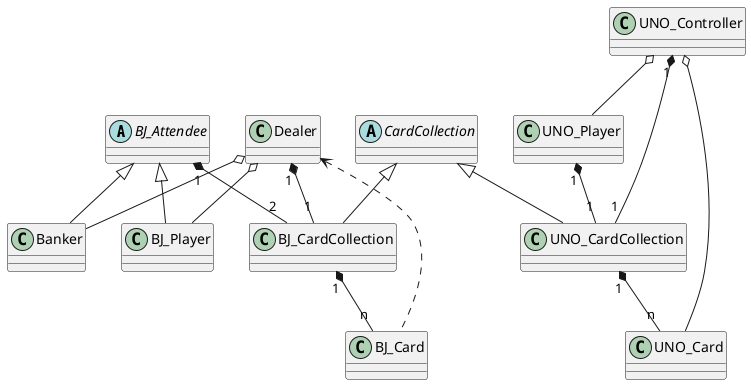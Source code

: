 @startuml
abstract class BJ_Attendee{}
class UNO_Player{}
class Banker extends BJ_Attendee{}
class BJ_Player extends BJ_Attendee{}

abstract class CardCollection{}
class UNO_CardCollection extends CardCollection{}
class BJ_CardCollection extends CardCollection{}

class BJ_Card{}
class UNO_Card{}

class Dealer{}
class UNO_Controller{}


BJ_Attendee"1" *-- "2"BJ_CardCollection
UNO_Player"1" *-- "1"UNO_CardCollection

BJ_CardCollection"1" *-- "n"BJ_Card
UNO_CardCollection"1" *-- "n"UNO_Card

Dealer"1" *-- "1"BJ_CardCollection
Dealer o-- BJ_Player
Dealer o-- Banker
Dealer <.. BJ_Card

UNO_Controller o-- UNO_Card
UNO_Controller o-- UNO_Player
UNO_Controller"1" *-- "1"UNO_CardCollection

@enduml